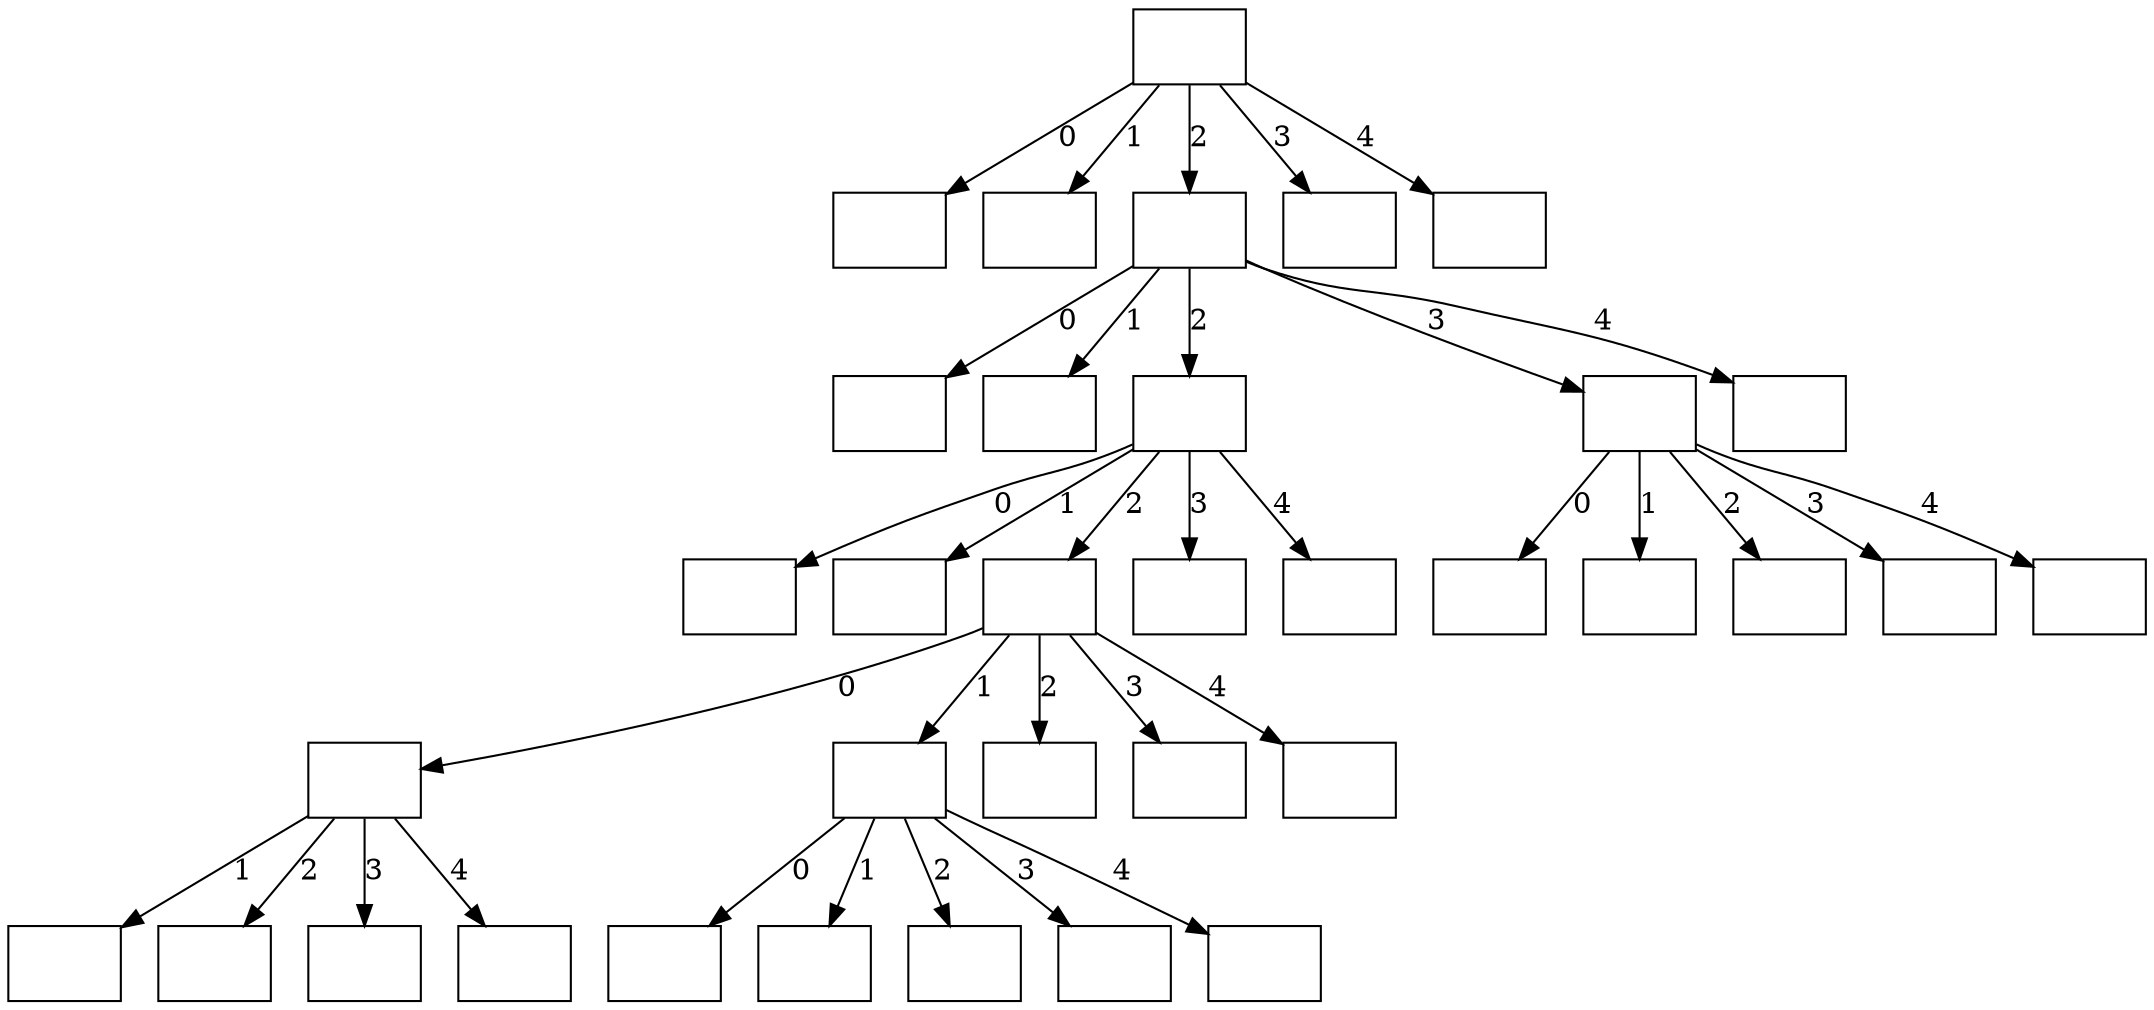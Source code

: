 digraph nodes {
	node [shape=record];
	name0 [label=""];
	name1 [label=""];
	name0 -> name1 [label=0];
	name2 [label=""];
	name0 -> name2 [label=1];
	name3 [label=""];
	name4 [label=""];
	name3 -> name4 [label=0];
	name5 [label=""];
	name3 -> name5 [label=1];
	name6 [label=""];
	name7 [label=""];
	name6 -> name7 [label=0];
	name8 [label=""];
	name6 -> name8 [label=1];
	name9 [label=""];
	name10 [label=""];
	name11 [label=""];
	name10 -> name11 [label=1];
	name12 [label=""];
	name10 -> name12 [label=2];
	name13 [label=""];
	name10 -> name13 [label=3];
	name14 [label=""];
	name10 -> name14 [label=4];
	name9 -> name10 [label=0];
	name15 [label=""];
	name16 [label=""];
	name15 -> name16 [label=0];
	name17 [label=""];
	name15 -> name17 [label=1];
	name18 [label=""];
	name15 -> name18 [label=2];
	name19 [label=""];
	name15 -> name19 [label=3];
	name20 [label=""];
	name15 -> name20 [label=4];
	name9 -> name15 [label=1];
	name21 [label=""];
	name9 -> name21 [label=2];
	name22 [label=""];
	name9 -> name22 [label=3];
	name23 [label=""];
	name9 -> name23 [label=4];
	name6 -> name9 [label=2];
	name24 [label=""];
	name6 -> name24 [label=3];
	name25 [label=""];
	name6 -> name25 [label=4];
	name3 -> name6 [label=2];
	name26 [label=""];
	name27 [label=""];
	name26 -> name27 [label=0];
	name28 [label=""];
	name26 -> name28 [label=1];
	name29 [label=""];
	name26 -> name29 [label=2];
	name30 [label=""];
	name26 -> name30 [label=3];
	name31 [label=""];
	name26 -> name31 [label=4];
	name3 -> name26 [label=3];
	name32 [label=""];
	name3 -> name32 [label=4];
	name0 -> name3 [label=2];
	name33 [label=""];
	name0 -> name33 [label=3];
	name34 [label=""];
	name0 -> name34 [label=4];
}

